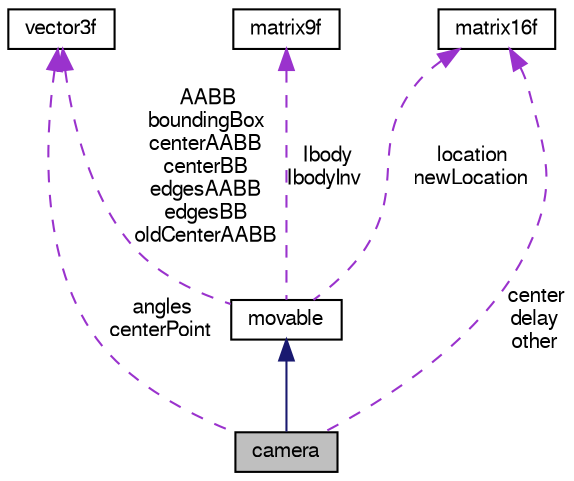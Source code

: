 digraph "camera"
{
 // LATEX_PDF_SIZE
  bgcolor="transparent";
  edge [fontname="FreeSans",fontsize="10",labelfontname="FreeSans",labelfontsize="10"];
  node [fontname="FreeSans",fontsize="10",shape=record];
  Node1 [label="camera",height=0.2,width=0.4,color="black", fillcolor="grey75", style="filled", fontcolor="black",tooltip="Hold location, orientation, and mode of the viewer."];
  Node2 -> Node1 [dir="back",color="midnightblue",fontsize="10",style="solid",fontname="FreeSans"];
  Node2 [label="movable",height=0.2,width=0.4,color="black",URL="$a02520.html",tooltip="Mostly virtual class for any entity in the scene."];
  Node3 -> Node2 [dir="back",color="darkorchid3",fontsize="10",style="dashed",label=" AABB\nboundingBox\ncenterAABB\ncenterBB\nedgesAABB\nedgesBB\noldCenterAABB" ,fontname="FreeSans"];
  Node3 [label="vector3f",height=0.2,width=0.4,color="black",URL="$a02504.html",tooltip="Three floats in a array, lots of overloaded operators."];
  Node4 -> Node2 [dir="back",color="darkorchid3",fontsize="10",style="dashed",label=" Ibody\nIbodyInv" ,fontname="FreeSans"];
  Node4 [label="matrix9f",height=0.2,width=0.4,color="black",URL="$a02512.html",tooltip="Smaller matrix for storing orientation but no location information."];
  Node5 -> Node2 [dir="back",color="darkorchid3",fontsize="10",style="dashed",label=" location\nnewLocation" ,fontname="FreeSans"];
  Node5 [label="matrix16f",height=0.2,width=0.4,color="black",URL="$a02508.html",tooltip="Array of 16 floats in OpenGL conformant style."];
  Node3 -> Node1 [dir="back",color="darkorchid3",fontsize="10",style="dashed",label=" angles\ncenterPoint" ,fontname="FreeSans"];
  Node5 -> Node1 [dir="back",color="darkorchid3",fontsize="10",style="dashed",label=" center\ndelay\nother" ,fontname="FreeSans"];
}
